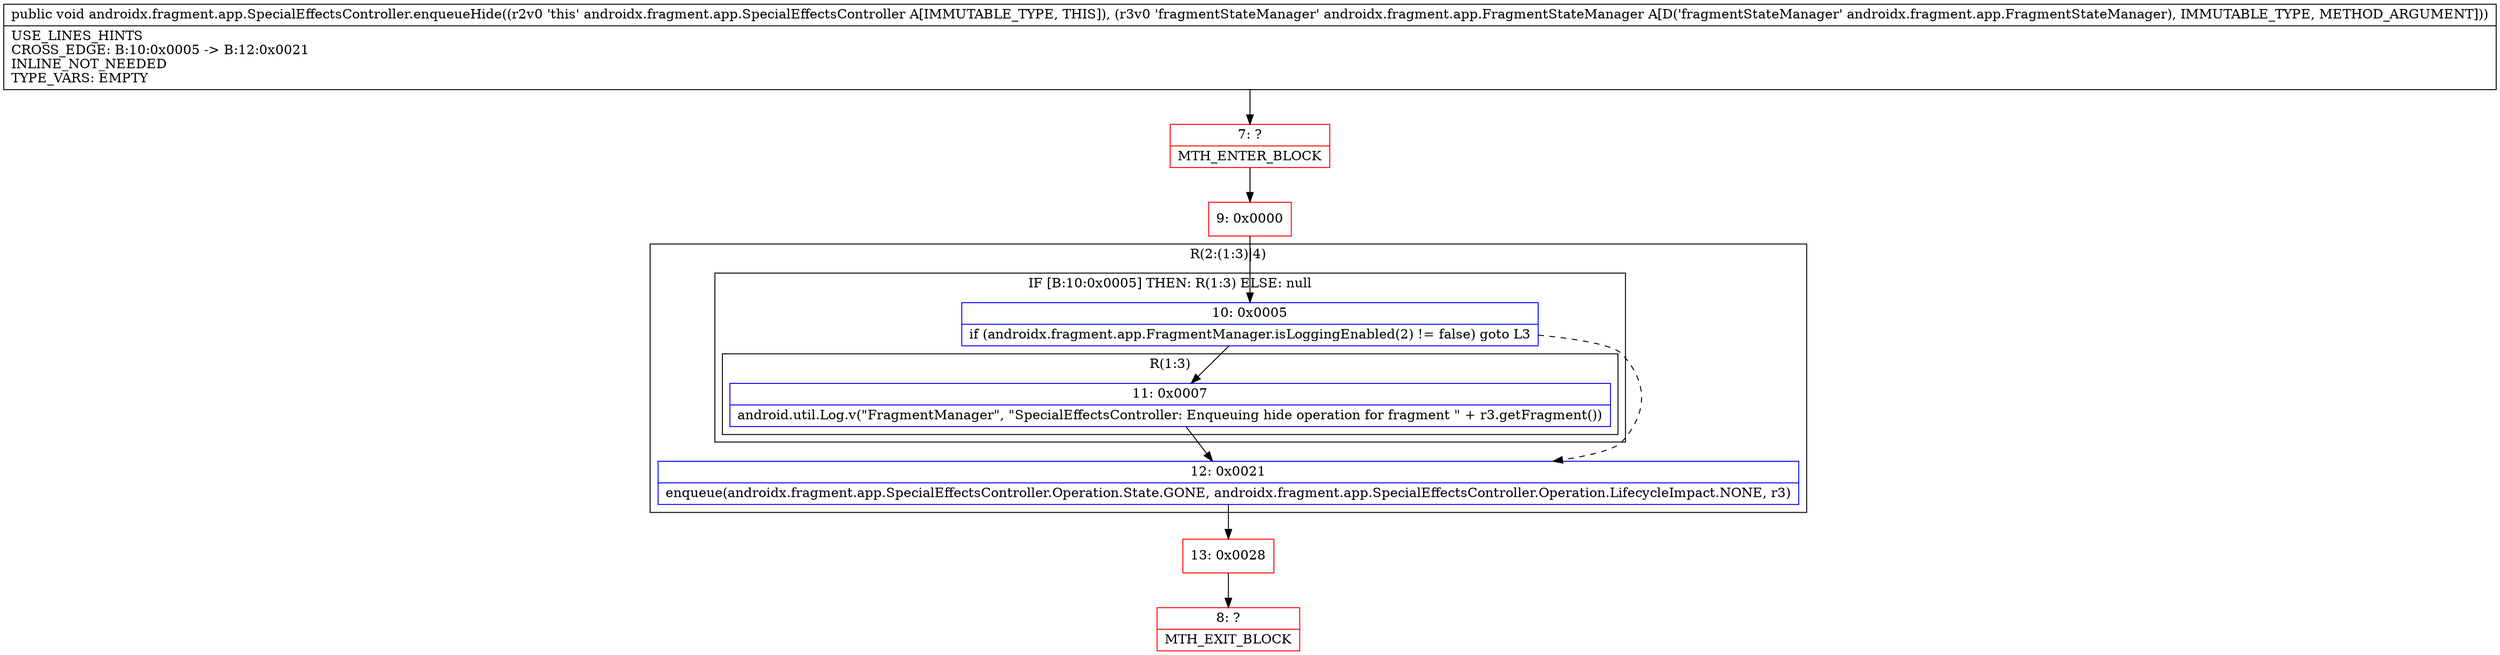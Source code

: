 digraph "CFG forandroidx.fragment.app.SpecialEffectsController.enqueueHide(Landroidx\/fragment\/app\/FragmentStateManager;)V" {
subgraph cluster_Region_1481203687 {
label = "R(2:(1:3)|4)";
node [shape=record,color=blue];
subgraph cluster_IfRegion_719013846 {
label = "IF [B:10:0x0005] THEN: R(1:3) ELSE: null";
node [shape=record,color=blue];
Node_10 [shape=record,label="{10\:\ 0x0005|if (androidx.fragment.app.FragmentManager.isLoggingEnabled(2) != false) goto L3\l}"];
subgraph cluster_Region_333616722 {
label = "R(1:3)";
node [shape=record,color=blue];
Node_11 [shape=record,label="{11\:\ 0x0007|android.util.Log.v(\"FragmentManager\", \"SpecialEffectsController: Enqueuing hide operation for fragment \" + r3.getFragment())\l}"];
}
}
Node_12 [shape=record,label="{12\:\ 0x0021|enqueue(androidx.fragment.app.SpecialEffectsController.Operation.State.GONE, androidx.fragment.app.SpecialEffectsController.Operation.LifecycleImpact.NONE, r3)\l}"];
}
Node_7 [shape=record,color=red,label="{7\:\ ?|MTH_ENTER_BLOCK\l}"];
Node_9 [shape=record,color=red,label="{9\:\ 0x0000}"];
Node_13 [shape=record,color=red,label="{13\:\ 0x0028}"];
Node_8 [shape=record,color=red,label="{8\:\ ?|MTH_EXIT_BLOCK\l}"];
MethodNode[shape=record,label="{public void androidx.fragment.app.SpecialEffectsController.enqueueHide((r2v0 'this' androidx.fragment.app.SpecialEffectsController A[IMMUTABLE_TYPE, THIS]), (r3v0 'fragmentStateManager' androidx.fragment.app.FragmentStateManager A[D('fragmentStateManager' androidx.fragment.app.FragmentStateManager), IMMUTABLE_TYPE, METHOD_ARGUMENT]))  | USE_LINES_HINTS\lCROSS_EDGE: B:10:0x0005 \-\> B:12:0x0021\lINLINE_NOT_NEEDED\lTYPE_VARS: EMPTY\l}"];
MethodNode -> Node_7;Node_10 -> Node_11;
Node_10 -> Node_12[style=dashed];
Node_11 -> Node_12;
Node_12 -> Node_13;
Node_7 -> Node_9;
Node_9 -> Node_10;
Node_13 -> Node_8;
}

